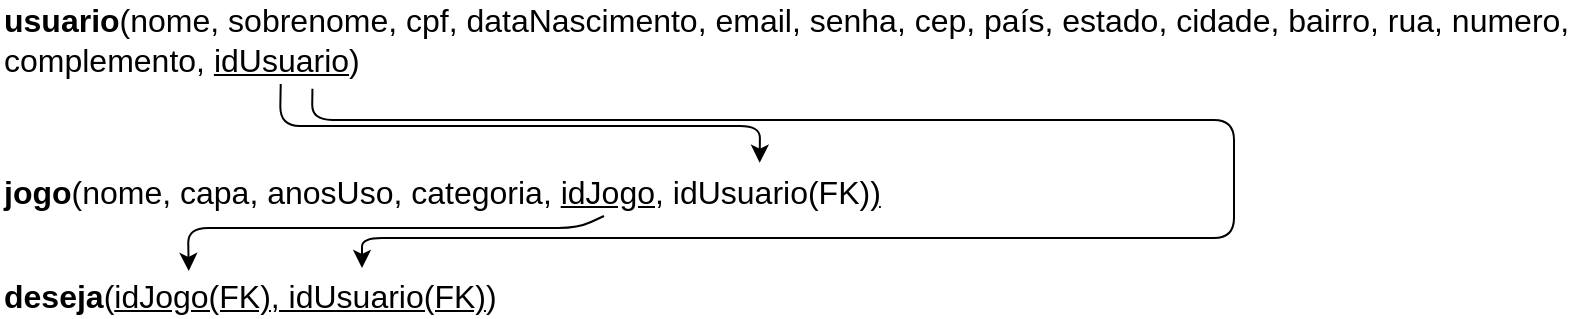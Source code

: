 <mxfile version="12.2.6" type="device" pages="1"><diagram id="XWVZuWk7cmmGpXdx1h8X" name="Page-1"><mxGraphModel dx="1005" dy="558" grid="0" gridSize="10" guides="1" tooltips="1" connect="1" arrows="1" fold="1" page="1" pageScale="1" pageWidth="827" pageHeight="1169" math="0" shadow="0"><root><mxCell id="0"/><mxCell id="1" parent="0"/><mxCell id="lh1rNFuaKa9dSqj0IM5z-1" value="&lt;b style=&quot;font-size: 16px&quot;&gt;usuario&lt;/b&gt;(nome, sobrenome, cpf, dataNascimento, email, senha, cep, país, estado, cidade, bairro, rua, numero, complemento, &lt;u&gt;idUsuario&lt;/u&gt;)" style="text;html=1;strokeColor=none;fillColor=none;align=left;verticalAlign=middle;whiteSpace=wrap;rounded=0;fontStyle=0;fontSize=16;" vertex="1" parent="1"><mxGeometry x="22" y="20" width="793" height="40" as="geometry"/></mxCell><mxCell id="lh1rNFuaKa9dSqj0IM5z-2" value="&lt;b&gt;jogo&lt;/b&gt;(nome, capa, anosUso, categoria, &lt;u&gt;idJogo&lt;/u&gt;, idUsuario(FK)&lt;u&gt;)&lt;/u&gt;" style="text;html=1;strokeColor=none;fillColor=none;align=left;verticalAlign=middle;whiteSpace=wrap;rounded=0;fontStyle=0;fontSize=16;" vertex="1" parent="1"><mxGeometry x="22" y="105" width="793" height="21" as="geometry"/></mxCell><mxCell id="lh1rNFuaKa9dSqj0IM5z-3" value="" style="endArrow=classic;html=1;fontSize=16;entryX=0.479;entryY=-0.174;entryDx=0;entryDy=0;entryPerimeter=0;exitX=0.177;exitY=1.05;exitDx=0;exitDy=0;exitPerimeter=0;" edge="1" parent="1" source="lh1rNFuaKa9dSqj0IM5z-1" target="lh1rNFuaKa9dSqj0IM5z-2"><mxGeometry width="50" height="50" relative="1" as="geometry"><mxPoint x="645" y="67" as="sourcePoint"/><mxPoint x="390" y="185" as="targetPoint"/><Array as="points"><mxPoint x="162" y="83"/><mxPoint x="402" y="83"/></Array></mxGeometry></mxCell><mxCell id="lh1rNFuaKa9dSqj0IM5z-6" value="&lt;b&gt;deseja&lt;/b&gt;(&lt;u&gt;idJogo(FK), idUsuario(FK)&lt;/u&gt;)&amp;nbsp;" style="text;html=1;strokeColor=none;fillColor=none;align=left;verticalAlign=middle;whiteSpace=wrap;rounded=0;fontStyle=0;fontSize=16;" vertex="1" parent="1"><mxGeometry x="22" y="157.5" width="793" height="21" as="geometry"/></mxCell><mxCell id="lh1rNFuaKa9dSqj0IM5z-8" value="" style="endArrow=classic;html=1;fontSize=16;exitX=0.197;exitY=1.109;exitDx=0;exitDy=0;exitPerimeter=0;" edge="1" parent="1" source="lh1rNFuaKa9dSqj0IM5z-1"><mxGeometry width="50" height="50" relative="1" as="geometry"><mxPoint x="171" y="73" as="sourcePoint"/><mxPoint x="203" y="154" as="targetPoint"/><Array as="points"><mxPoint x="178" y="80"/><mxPoint x="639" y="80"/><mxPoint x="639" y="139"/><mxPoint x="419" y="139"/><mxPoint x="203" y="139"/></Array></mxGeometry></mxCell><mxCell id="lh1rNFuaKa9dSqj0IM5z-10" value="" style="endArrow=classic;html=1;fontSize=16;entryX=0.119;entryY=-0.097;entryDx=0;entryDy=0;entryPerimeter=0;" edge="1" parent="1" target="lh1rNFuaKa9dSqj0IM5z-6"><mxGeometry width="50" height="50" relative="1" as="geometry"><mxPoint x="324" y="128" as="sourcePoint"/><mxPoint x="72" y="291" as="targetPoint"/><Array as="points"><mxPoint x="311" y="134"/><mxPoint x="116" y="134"/></Array></mxGeometry></mxCell></root></mxGraphModel></diagram></mxfile>